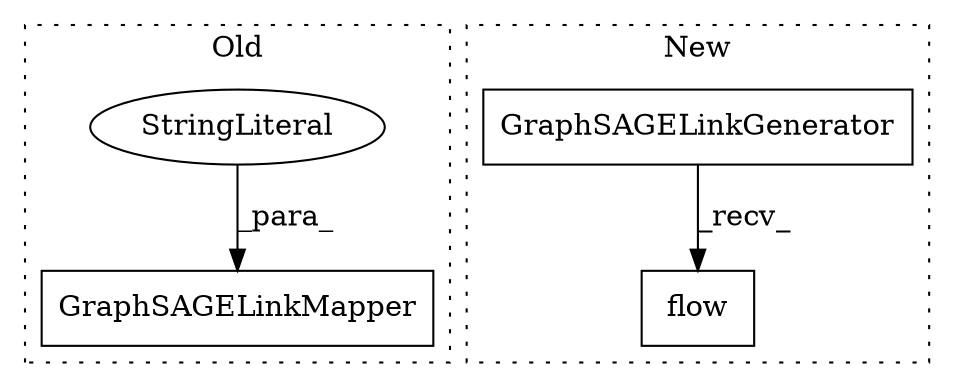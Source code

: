 digraph G {
subgraph cluster0 {
1 [label="GraphSAGELinkMapper" a="32" s="3711,3798" l="20,1" shape="box"];
4 [label="StringLiteral" a="45" s="3792" l="6" shape="ellipse"];
label = "Old";
style="dotted";
}
subgraph cluster1 {
2 [label="flow" a="32" s="3922,3957" l="5,1" shape="box"];
3 [label="GraphSAGELinkGenerator" a="32" s="3859,3920" l="23,1" shape="box"];
label = "New";
style="dotted";
}
3 -> 2 [label="_recv_"];
4 -> 1 [label="_para_"];
}